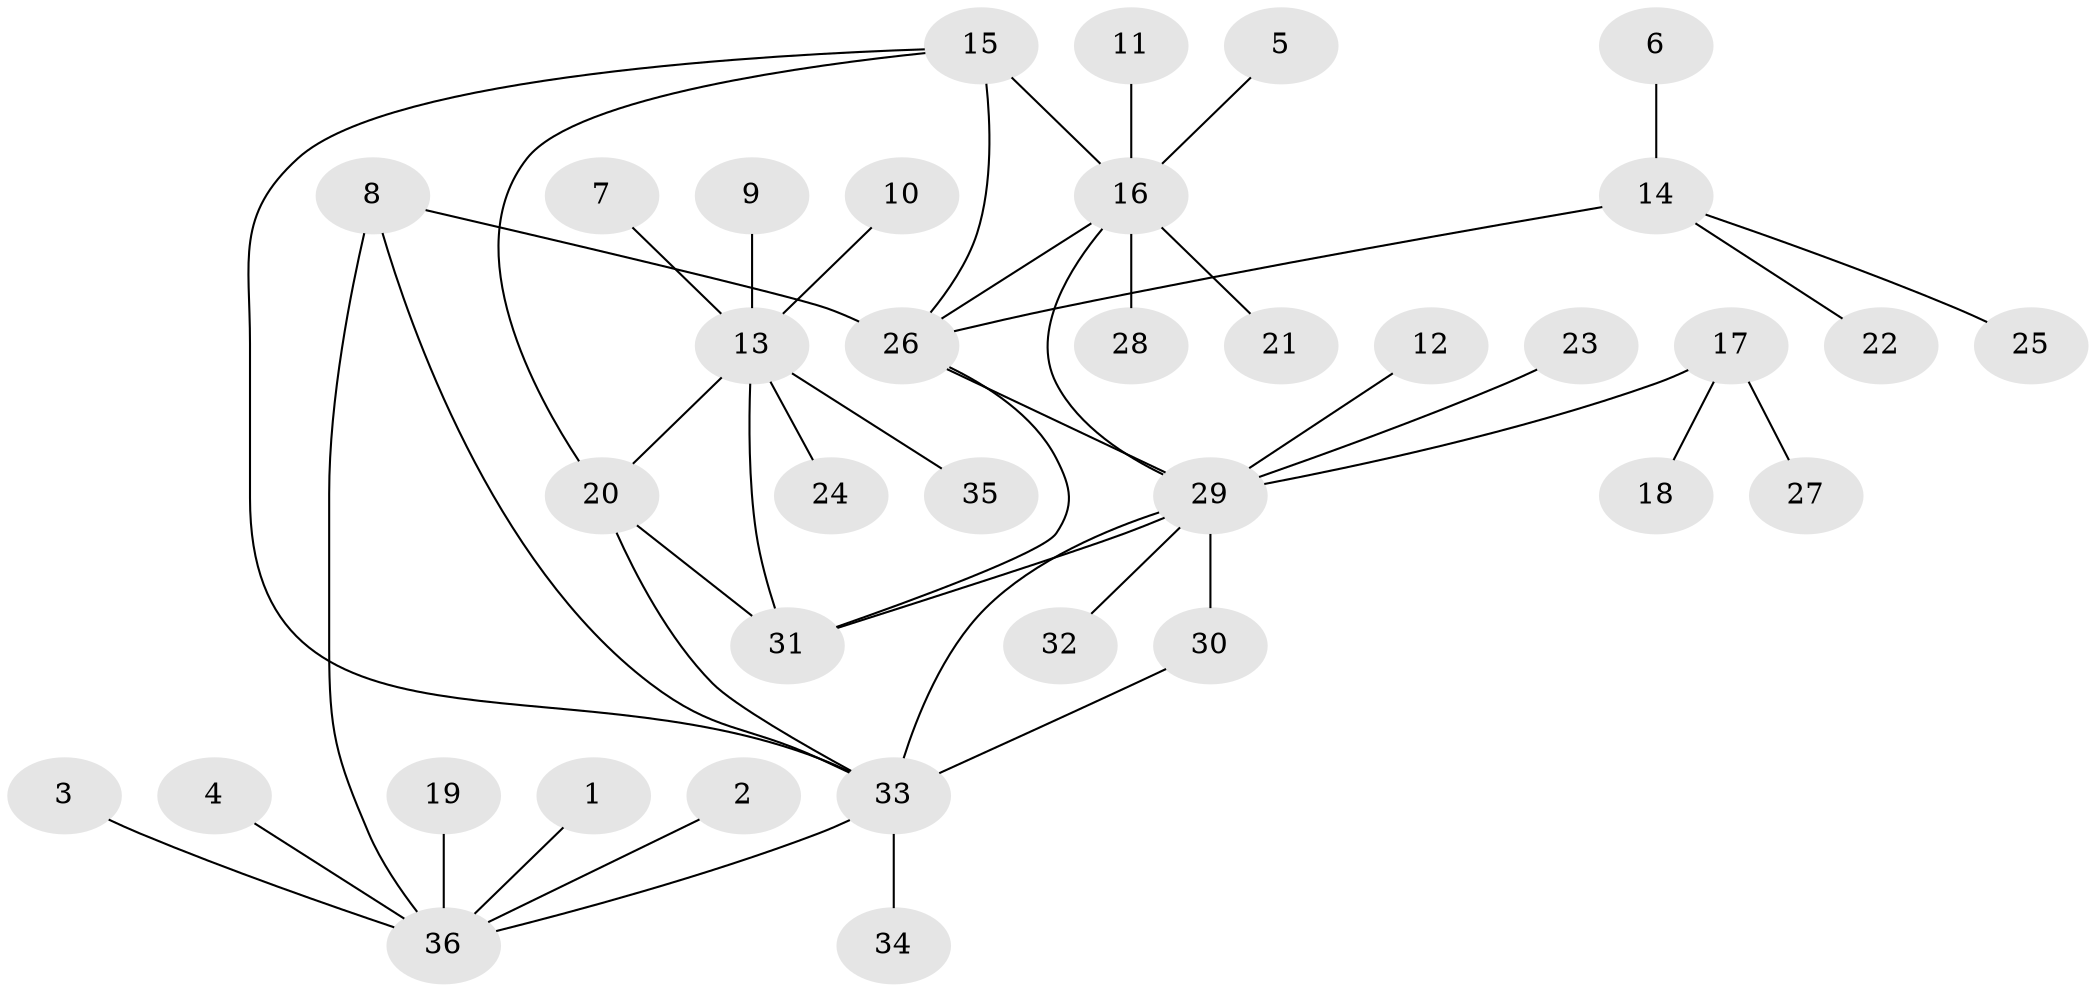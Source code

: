 // original degree distribution, {5: 0.02857142857142857, 3: 0.05714285714285714, 10: 0.02857142857142857, 4: 0.02857142857142857, 12: 0.014285714285714285, 6: 0.02857142857142857, 9: 0.02857142857142857, 7: 0.014285714285714285, 2: 0.18571428571428572, 1: 0.5857142857142857}
// Generated by graph-tools (version 1.1) at 2025/02/03/09/25 03:02:37]
// undirected, 36 vertices, 45 edges
graph export_dot {
graph [start="1"]
  node [color=gray90,style=filled];
  1;
  2;
  3;
  4;
  5;
  6;
  7;
  8;
  9;
  10;
  11;
  12;
  13;
  14;
  15;
  16;
  17;
  18;
  19;
  20;
  21;
  22;
  23;
  24;
  25;
  26;
  27;
  28;
  29;
  30;
  31;
  32;
  33;
  34;
  35;
  36;
  1 -- 36 [weight=1.0];
  2 -- 36 [weight=1.0];
  3 -- 36 [weight=1.0];
  4 -- 36 [weight=1.0];
  5 -- 16 [weight=1.0];
  6 -- 14 [weight=1.0];
  7 -- 13 [weight=1.0];
  8 -- 26 [weight=1.0];
  8 -- 33 [weight=1.0];
  8 -- 36 [weight=1.0];
  9 -- 13 [weight=1.0];
  10 -- 13 [weight=1.0];
  11 -- 16 [weight=1.0];
  12 -- 29 [weight=1.0];
  13 -- 20 [weight=1.0];
  13 -- 24 [weight=1.0];
  13 -- 31 [weight=1.0];
  13 -- 35 [weight=1.0];
  14 -- 22 [weight=1.0];
  14 -- 25 [weight=1.0];
  14 -- 26 [weight=2.0];
  15 -- 16 [weight=2.0];
  15 -- 20 [weight=1.0];
  15 -- 26 [weight=1.0];
  15 -- 33 [weight=1.0];
  16 -- 21 [weight=1.0];
  16 -- 26 [weight=1.0];
  16 -- 28 [weight=1.0];
  16 -- 29 [weight=1.0];
  17 -- 18 [weight=1.0];
  17 -- 27 [weight=1.0];
  17 -- 29 [weight=2.0];
  19 -- 36 [weight=1.0];
  20 -- 31 [weight=1.0];
  20 -- 33 [weight=2.0];
  23 -- 29 [weight=1.0];
  26 -- 29 [weight=1.0];
  26 -- 31 [weight=1.0];
  29 -- 30 [weight=1.0];
  29 -- 31 [weight=1.0];
  29 -- 32 [weight=1.0];
  29 -- 33 [weight=1.0];
  30 -- 33 [weight=1.0];
  33 -- 34 [weight=1.0];
  33 -- 36 [weight=1.0];
}
